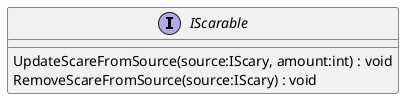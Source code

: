 @startuml
interface IScarable {
    UpdateScareFromSource(source:IScary, amount:int) : void
    RemoveScareFromSource(source:IScary) : void
}
@enduml
